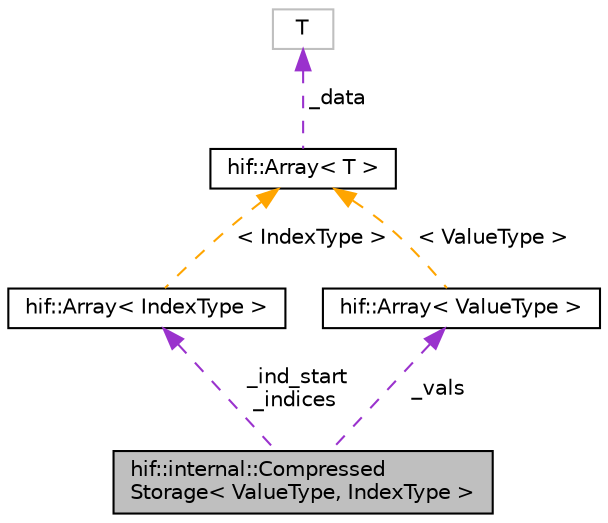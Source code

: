 digraph "hif::internal::CompressedStorage&lt; ValueType, IndexType &gt;"
{
  edge [fontname="Helvetica",fontsize="10",labelfontname="Helvetica",labelfontsize="10"];
  node [fontname="Helvetica",fontsize="10",shape=record];
  Node5 [label="hif::internal::Compressed\lStorage\< ValueType, IndexType \>",height=0.2,width=0.4,color="black", fillcolor="grey75", style="filled", fontcolor="black"];
  Node6 -> Node5 [dir="back",color="darkorchid3",fontsize="10",style="dashed",label=" _ind_start\n_indices" ,fontname="Helvetica"];
  Node6 [label="hif::Array\< IndexType \>",height=0.2,width=0.4,color="black", fillcolor="white", style="filled",URL="$classhif_1_1Array.html"];
  Node7 -> Node6 [dir="back",color="orange",fontsize="10",style="dashed",label=" \< IndexType \>" ,fontname="Helvetica"];
  Node7 [label="hif::Array\< T \>",height=0.2,width=0.4,color="black", fillcolor="white", style="filled",URL="$classhif_1_1Array.html",tooltip="Core data structure used in compressed storage. "];
  Node8 -> Node7 [dir="back",color="darkorchid3",fontsize="10",style="dashed",label=" _data" ,fontname="Helvetica"];
  Node8 [label="T",height=0.2,width=0.4,color="grey75", fillcolor="white", style="filled"];
  Node9 -> Node5 [dir="back",color="darkorchid3",fontsize="10",style="dashed",label=" _vals" ,fontname="Helvetica"];
  Node9 [label="hif::Array\< ValueType \>",height=0.2,width=0.4,color="black", fillcolor="white", style="filled",URL="$classhif_1_1Array.html"];
  Node7 -> Node9 [dir="back",color="orange",fontsize="10",style="dashed",label=" \< ValueType \>" ,fontname="Helvetica"];
}
